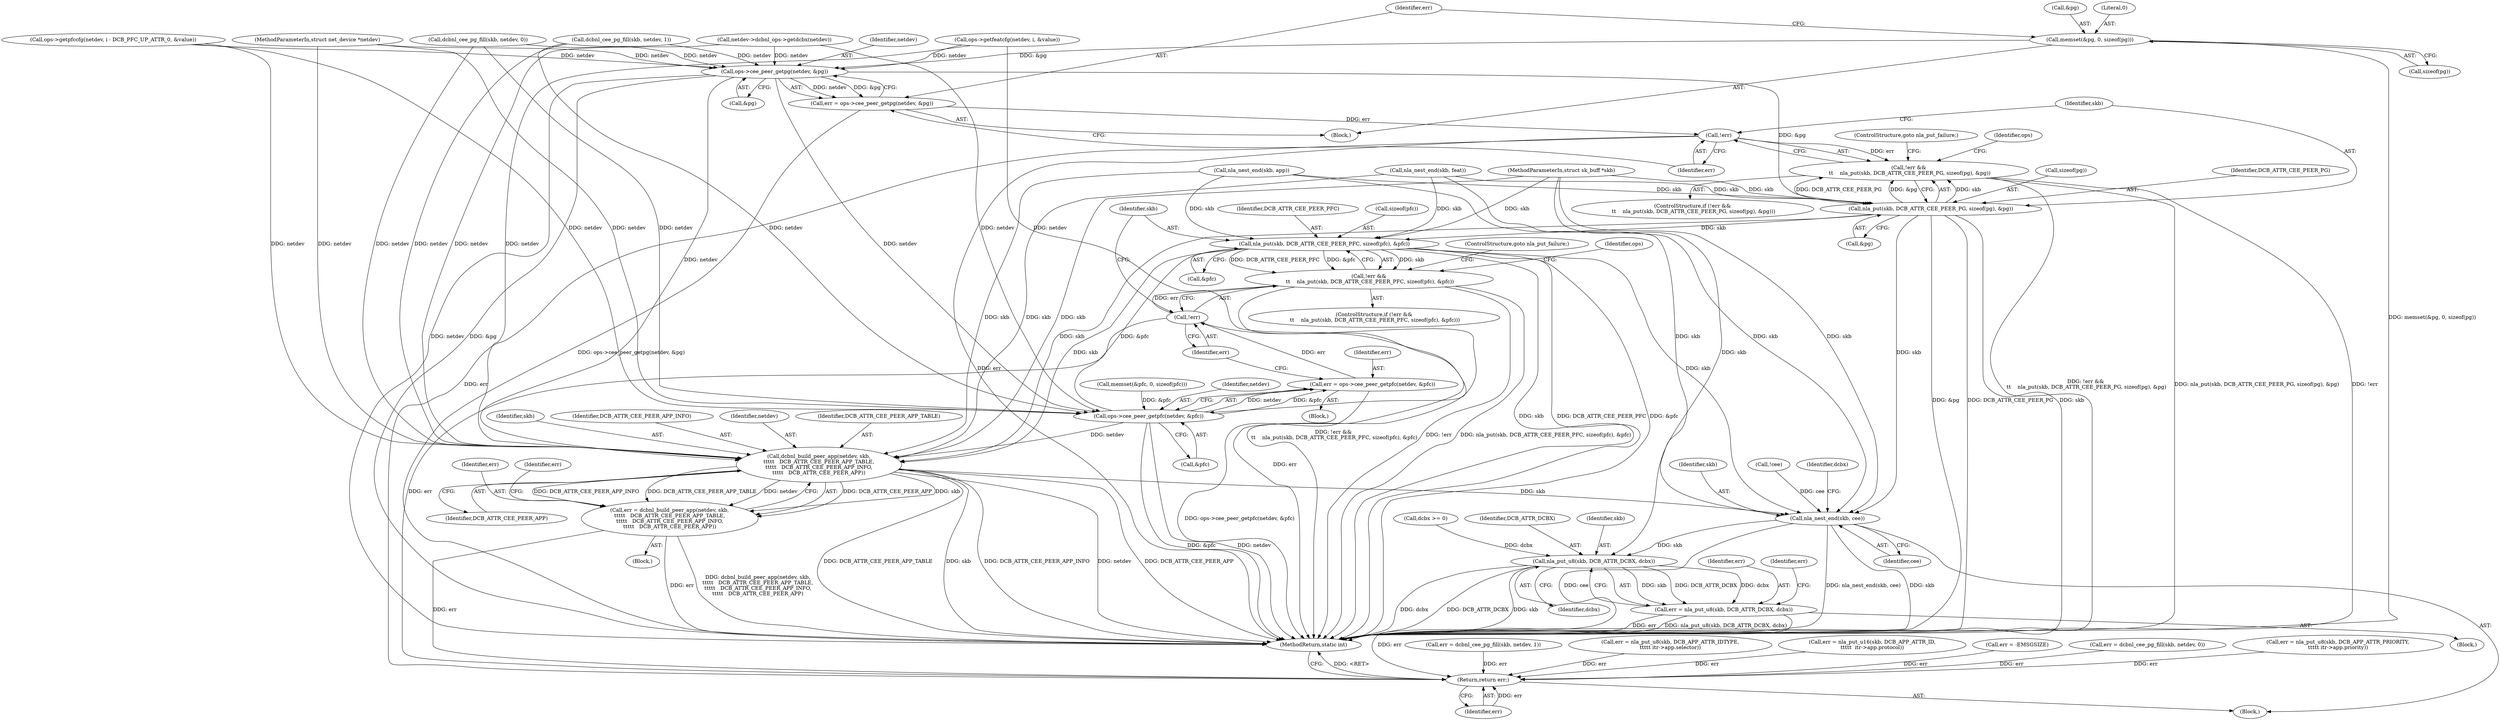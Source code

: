 digraph "0_linux_29cd8ae0e1a39e239a3a7b67da1986add1199fc0@API" {
"1000364" [label="(Call,memset(&pg, 0, sizeof(pg)))"];
"1000372" [label="(Call,ops->cee_peer_getpg(netdev, &pg))"];
"1000370" [label="(Call,err = ops->cee_peer_getpg(netdev, &pg))"];
"1000378" [label="(Call,!err)"];
"1000377" [label="(Call,!err &&\n \t\t    nla_put(skb, DCB_ATTR_CEE_PEER_PG, sizeof(pg), &pg))"];
"1000462" [label="(Return,return err;)"];
"1000380" [label="(Call,nla_put(skb, DCB_ATTR_CEE_PEER_PG, sizeof(pg), &pg))"];
"1000410" [label="(Call,nla_put(skb, DCB_ATTR_CEE_PEER_PFC, sizeof(pfc), &pfc))"];
"1000407" [label="(Call,!err &&\n \t\t    nla_put(skb, DCB_ATTR_CEE_PEER_PFC, sizeof(pfc), &pfc))"];
"1000429" [label="(Call,dcbnl_build_peer_app(netdev, skb,\n\t\t\t\t\t   DCB_ATTR_CEE_PEER_APP_TABLE,\n\t\t\t\t\t   DCB_ATTR_CEE_PEER_APP_INFO,\n\t\t\t\t\t   DCB_ATTR_CEE_PEER_APP))"];
"1000427" [label="(Call,err = dcbnl_build_peer_app(netdev, skb,\n\t\t\t\t\t   DCB_ATTR_CEE_PEER_APP_TABLE,\n\t\t\t\t\t   DCB_ATTR_CEE_PEER_APP_INFO,\n\t\t\t\t\t   DCB_ATTR_CEE_PEER_APP))"];
"1000438" [label="(Call,nla_nest_end(skb, cee))"];
"1000448" [label="(Call,nla_put_u8(skb, DCB_ATTR_DCBX, dcbx))"];
"1000446" [label="(Call,err = nla_put_u8(skb, DCB_ATTR_DCBX, dcbx))"];
"1000402" [label="(Call,ops->cee_peer_getpfc(netdev, &pfc))"];
"1000400" [label="(Call,err = ops->cee_peer_getpfc(netdev, &pfc))"];
"1000408" [label="(Call,!err)"];
"1000365" [label="(Call,&pg)"];
"1000404" [label="(Call,&pfc)"];
"1000381" [label="(Identifier,skb)"];
"1000438" [label="(Call,nla_nest_end(skb, cee))"];
"1000362" [label="(Block,)"];
"1000141" [label="(Call,!cee)"];
"1000428" [label="(Identifier,err)"];
"1000373" [label="(Identifier,netdev)"];
"1000449" [label="(Identifier,skb)"];
"1000409" [label="(Identifier,err)"];
"1000205" [label="(Call,ops->getpfccfg(netdev, i - DCB_PFC_UP_ATTR_0, &value))"];
"1000445" [label="(Block,)"];
"1000153" [label="(Call,err = dcbnl_cee_pg_fill(skb, netdev, 1))"];
"1000417" [label="(ControlStructure,goto nla_put_failure;)"];
"1000108" [label="(MethodParameterIn,struct net_device *netdev)"];
"1000408" [label="(Call,!err)"];
"1000387" [label="(ControlStructure,goto nla_put_failure;)"];
"1000412" [label="(Identifier,DCB_ATTR_CEE_PEER_PFC)"];
"1000443" [label="(Identifier,dcbx)"];
"1000173" [label="(Call,dcbnl_cee_pg_fill(skb, netdev, 0))"];
"1000155" [label="(Call,dcbnl_cee_pg_fill(skb, netdev, 1))"];
"1000462" [label="(Return,return err;)"];
"1000436" [label="(Identifier,err)"];
"1000253" [label="(Call,err = nla_put_u8(skb, DCB_APP_ATTR_IDTYPE,\n\t\t\t\t\t itr->app.selector))"];
"1000266" [label="(Call,err = nla_put_u16(skb, DCB_APP_ATTR_ID,\n\t\t\t\t\t  itr->app.protocol))"];
"1000374" [label="(Call,&pg)"];
"1000447" [label="(Identifier,err)"];
"1000464" [label="(MethodReturn,static int)"];
"1000440" [label="(Identifier,cee)"];
"1000411" [label="(Identifier,skb)"];
"1000421" [label="(Identifier,ops)"];
"1000370" [label="(Call,err = ops->cee_peer_getpg(netdev, &pg))"];
"1000383" [label="(Call,sizeof(pg))"];
"1000355" [label="(Call,nla_nest_end(skb, feat))"];
"1000377" [label="(Call,!err &&\n \t\t    nla_put(skb, DCB_ATTR_CEE_PEER_PG, sizeof(pg), &pg))"];
"1000406" [label="(ControlStructure,if (!err &&\n \t\t    nla_put(skb, DCB_ATTR_CEE_PEER_PFC, sizeof(pfc), &pfc)))"];
"1000415" [label="(Call,&pfc)"];
"1000382" [label="(Identifier,DCB_ATTR_CEE_PEER_PG)"];
"1000439" [label="(Identifier,skb)"];
"1000378" [label="(Call,!err)"];
"1000107" [label="(MethodParameterIn,struct sk_buff *skb)"];
"1000442" [label="(Call,dcbx >= 0)"];
"1000394" [label="(Call,memset(&pfc, 0, sizeof(pfc)))"];
"1000401" [label="(Identifier,err)"];
"1000413" [label="(Call,sizeof(pfc))"];
"1000407" [label="(Call,!err &&\n \t\t    nla_put(skb, DCB_ATTR_CEE_PEER_PFC, sizeof(pfc), &pfc))"];
"1000371" [label="(Identifier,err)"];
"1000367" [label="(Literal,0)"];
"1000376" [label="(ControlStructure,if (!err &&\n \t\t    nla_put(skb, DCB_ATTR_CEE_PEER_PG, sizeof(pg), &pg)))"];
"1000364" [label="(Call,memset(&pg, 0, sizeof(pg)))"];
"1000429" [label="(Call,dcbnl_build_peer_app(netdev, skb,\n\t\t\t\t\t   DCB_ATTR_CEE_PEER_APP_TABLE,\n\t\t\t\t\t   DCB_ATTR_CEE_PEER_APP_INFO,\n\t\t\t\t\t   DCB_ATTR_CEE_PEER_APP))"];
"1000122" [label="(Call,err = -EMSGSIZE)"];
"1000431" [label="(Identifier,skb)"];
"1000448" [label="(Call,nla_put_u8(skb, DCB_ATTR_DCBX, dcbx))"];
"1000427" [label="(Call,err = dcbnl_build_peer_app(netdev, skb,\n\t\t\t\t\t   DCB_ATTR_CEE_PEER_APP_TABLE,\n\t\t\t\t\t   DCB_ATTR_CEE_PEER_APP_INFO,\n\t\t\t\t\t   DCB_ATTR_CEE_PEER_APP))"];
"1000433" [label="(Identifier,DCB_ATTR_CEE_PEER_APP_INFO)"];
"1000345" [label="(Call,ops->getfeatcfg(netdev, i, &value))"];
"1000450" [label="(Identifier,DCB_ATTR_DCBX)"];
"1000463" [label="(Identifier,err)"];
"1000306" [label="(Call,netdev->dcbnl_ops->getdcbx(netdev))"];
"1000295" [label="(Call,nla_nest_end(skb, app))"];
"1000430" [label="(Identifier,netdev)"];
"1000453" [label="(Identifier,err)"];
"1000390" [label="(Identifier,ops)"];
"1000392" [label="(Block,)"];
"1000446" [label="(Call,err = nla_put_u8(skb, DCB_ATTR_DCBX, dcbx))"];
"1000171" [label="(Call,err = dcbnl_cee_pg_fill(skb, netdev, 0))"];
"1000410" [label="(Call,nla_put(skb, DCB_ATTR_CEE_PEER_PFC, sizeof(pfc), &pfc))"];
"1000380" [label="(Call,nla_put(skb, DCB_ATTR_CEE_PEER_PG, sizeof(pg), &pg))"];
"1000403" [label="(Identifier,netdev)"];
"1000279" [label="(Call,err = nla_put_u8(skb, DCB_APP_ATTR_PRIORITY,\n\t\t\t\t\t itr->app.priority))"];
"1000432" [label="(Identifier,DCB_ATTR_CEE_PEER_APP_TABLE)"];
"1000451" [label="(Identifier,dcbx)"];
"1000434" [label="(Identifier,DCB_ATTR_CEE_PEER_APP)"];
"1000402" [label="(Call,ops->cee_peer_getpfc(netdev, &pfc))"];
"1000385" [label="(Call,&pg)"];
"1000109" [label="(Block,)"];
"1000379" [label="(Identifier,err)"];
"1000426" [label="(Block,)"];
"1000368" [label="(Call,sizeof(pg))"];
"1000372" [label="(Call,ops->cee_peer_getpg(netdev, &pg))"];
"1000400" [label="(Call,err = ops->cee_peer_getpfc(netdev, &pfc))"];
"1000364" -> "1000362"  [label="AST: "];
"1000364" -> "1000368"  [label="CFG: "];
"1000365" -> "1000364"  [label="AST: "];
"1000367" -> "1000364"  [label="AST: "];
"1000368" -> "1000364"  [label="AST: "];
"1000371" -> "1000364"  [label="CFG: "];
"1000364" -> "1000464"  [label="DDG: memset(&pg, 0, sizeof(pg))"];
"1000364" -> "1000372"  [label="DDG: &pg"];
"1000372" -> "1000370"  [label="AST: "];
"1000372" -> "1000374"  [label="CFG: "];
"1000373" -> "1000372"  [label="AST: "];
"1000374" -> "1000372"  [label="AST: "];
"1000370" -> "1000372"  [label="CFG: "];
"1000372" -> "1000464"  [label="DDG: netdev"];
"1000372" -> "1000464"  [label="DDG: &pg"];
"1000372" -> "1000370"  [label="DDG: netdev"];
"1000372" -> "1000370"  [label="DDG: &pg"];
"1000155" -> "1000372"  [label="DDG: netdev"];
"1000345" -> "1000372"  [label="DDG: netdev"];
"1000173" -> "1000372"  [label="DDG: netdev"];
"1000205" -> "1000372"  [label="DDG: netdev"];
"1000306" -> "1000372"  [label="DDG: netdev"];
"1000108" -> "1000372"  [label="DDG: netdev"];
"1000372" -> "1000380"  [label="DDG: &pg"];
"1000372" -> "1000402"  [label="DDG: netdev"];
"1000372" -> "1000429"  [label="DDG: netdev"];
"1000370" -> "1000362"  [label="AST: "];
"1000371" -> "1000370"  [label="AST: "];
"1000379" -> "1000370"  [label="CFG: "];
"1000370" -> "1000464"  [label="DDG: ops->cee_peer_getpg(netdev, &pg)"];
"1000370" -> "1000378"  [label="DDG: err"];
"1000378" -> "1000377"  [label="AST: "];
"1000378" -> "1000379"  [label="CFG: "];
"1000379" -> "1000378"  [label="AST: "];
"1000381" -> "1000378"  [label="CFG: "];
"1000377" -> "1000378"  [label="CFG: "];
"1000378" -> "1000464"  [label="DDG: err"];
"1000378" -> "1000377"  [label="DDG: err"];
"1000378" -> "1000462"  [label="DDG: err"];
"1000377" -> "1000376"  [label="AST: "];
"1000377" -> "1000380"  [label="CFG: "];
"1000380" -> "1000377"  [label="AST: "];
"1000387" -> "1000377"  [label="CFG: "];
"1000390" -> "1000377"  [label="CFG: "];
"1000377" -> "1000464"  [label="DDG: !err &&\n \t\t    nla_put(skb, DCB_ATTR_CEE_PEER_PG, sizeof(pg), &pg)"];
"1000377" -> "1000464"  [label="DDG: nla_put(skb, DCB_ATTR_CEE_PEER_PG, sizeof(pg), &pg)"];
"1000377" -> "1000464"  [label="DDG: !err"];
"1000380" -> "1000377"  [label="DDG: skb"];
"1000380" -> "1000377"  [label="DDG: DCB_ATTR_CEE_PEER_PG"];
"1000380" -> "1000377"  [label="DDG: &pg"];
"1000462" -> "1000109"  [label="AST: "];
"1000462" -> "1000463"  [label="CFG: "];
"1000463" -> "1000462"  [label="AST: "];
"1000464" -> "1000462"  [label="CFG: "];
"1000462" -> "1000464"  [label="DDG: <RET>"];
"1000463" -> "1000462"  [label="DDG: err"];
"1000427" -> "1000462"  [label="DDG: err"];
"1000171" -> "1000462"  [label="DDG: err"];
"1000279" -> "1000462"  [label="DDG: err"];
"1000408" -> "1000462"  [label="DDG: err"];
"1000253" -> "1000462"  [label="DDG: err"];
"1000122" -> "1000462"  [label="DDG: err"];
"1000266" -> "1000462"  [label="DDG: err"];
"1000153" -> "1000462"  [label="DDG: err"];
"1000446" -> "1000462"  [label="DDG: err"];
"1000380" -> "1000385"  [label="CFG: "];
"1000381" -> "1000380"  [label="AST: "];
"1000382" -> "1000380"  [label="AST: "];
"1000383" -> "1000380"  [label="AST: "];
"1000385" -> "1000380"  [label="AST: "];
"1000380" -> "1000464"  [label="DDG: DCB_ATTR_CEE_PEER_PG"];
"1000380" -> "1000464"  [label="DDG: skb"];
"1000380" -> "1000464"  [label="DDG: &pg"];
"1000355" -> "1000380"  [label="DDG: skb"];
"1000295" -> "1000380"  [label="DDG: skb"];
"1000107" -> "1000380"  [label="DDG: skb"];
"1000380" -> "1000410"  [label="DDG: skb"];
"1000380" -> "1000429"  [label="DDG: skb"];
"1000380" -> "1000438"  [label="DDG: skb"];
"1000410" -> "1000407"  [label="AST: "];
"1000410" -> "1000415"  [label="CFG: "];
"1000411" -> "1000410"  [label="AST: "];
"1000412" -> "1000410"  [label="AST: "];
"1000413" -> "1000410"  [label="AST: "];
"1000415" -> "1000410"  [label="AST: "];
"1000407" -> "1000410"  [label="CFG: "];
"1000410" -> "1000464"  [label="DDG: skb"];
"1000410" -> "1000464"  [label="DDG: DCB_ATTR_CEE_PEER_PFC"];
"1000410" -> "1000464"  [label="DDG: &pfc"];
"1000410" -> "1000407"  [label="DDG: skb"];
"1000410" -> "1000407"  [label="DDG: DCB_ATTR_CEE_PEER_PFC"];
"1000410" -> "1000407"  [label="DDG: &pfc"];
"1000355" -> "1000410"  [label="DDG: skb"];
"1000295" -> "1000410"  [label="DDG: skb"];
"1000107" -> "1000410"  [label="DDG: skb"];
"1000402" -> "1000410"  [label="DDG: &pfc"];
"1000410" -> "1000429"  [label="DDG: skb"];
"1000410" -> "1000438"  [label="DDG: skb"];
"1000407" -> "1000406"  [label="AST: "];
"1000407" -> "1000408"  [label="CFG: "];
"1000408" -> "1000407"  [label="AST: "];
"1000417" -> "1000407"  [label="CFG: "];
"1000421" -> "1000407"  [label="CFG: "];
"1000407" -> "1000464"  [label="DDG: !err &&\n \t\t    nla_put(skb, DCB_ATTR_CEE_PEER_PFC, sizeof(pfc), &pfc)"];
"1000407" -> "1000464"  [label="DDG: !err"];
"1000407" -> "1000464"  [label="DDG: nla_put(skb, DCB_ATTR_CEE_PEER_PFC, sizeof(pfc), &pfc)"];
"1000408" -> "1000407"  [label="DDG: err"];
"1000429" -> "1000427"  [label="AST: "];
"1000429" -> "1000434"  [label="CFG: "];
"1000430" -> "1000429"  [label="AST: "];
"1000431" -> "1000429"  [label="AST: "];
"1000432" -> "1000429"  [label="AST: "];
"1000433" -> "1000429"  [label="AST: "];
"1000434" -> "1000429"  [label="AST: "];
"1000427" -> "1000429"  [label="CFG: "];
"1000429" -> "1000464"  [label="DDG: DCB_ATTR_CEE_PEER_APP"];
"1000429" -> "1000464"  [label="DDG: DCB_ATTR_CEE_PEER_APP_TABLE"];
"1000429" -> "1000464"  [label="DDG: skb"];
"1000429" -> "1000464"  [label="DDG: DCB_ATTR_CEE_PEER_APP_INFO"];
"1000429" -> "1000464"  [label="DDG: netdev"];
"1000429" -> "1000427"  [label="DDG: DCB_ATTR_CEE_PEER_APP"];
"1000429" -> "1000427"  [label="DDG: skb"];
"1000429" -> "1000427"  [label="DDG: DCB_ATTR_CEE_PEER_APP_INFO"];
"1000429" -> "1000427"  [label="DDG: DCB_ATTR_CEE_PEER_APP_TABLE"];
"1000429" -> "1000427"  [label="DDG: netdev"];
"1000155" -> "1000429"  [label="DDG: netdev"];
"1000402" -> "1000429"  [label="DDG: netdev"];
"1000345" -> "1000429"  [label="DDG: netdev"];
"1000173" -> "1000429"  [label="DDG: netdev"];
"1000205" -> "1000429"  [label="DDG: netdev"];
"1000306" -> "1000429"  [label="DDG: netdev"];
"1000108" -> "1000429"  [label="DDG: netdev"];
"1000355" -> "1000429"  [label="DDG: skb"];
"1000295" -> "1000429"  [label="DDG: skb"];
"1000107" -> "1000429"  [label="DDG: skb"];
"1000429" -> "1000438"  [label="DDG: skb"];
"1000427" -> "1000426"  [label="AST: "];
"1000428" -> "1000427"  [label="AST: "];
"1000436" -> "1000427"  [label="CFG: "];
"1000427" -> "1000464"  [label="DDG: err"];
"1000427" -> "1000464"  [label="DDG: dcbnl_build_peer_app(netdev, skb,\n\t\t\t\t\t   DCB_ATTR_CEE_PEER_APP_TABLE,\n\t\t\t\t\t   DCB_ATTR_CEE_PEER_APP_INFO,\n\t\t\t\t\t   DCB_ATTR_CEE_PEER_APP)"];
"1000438" -> "1000109"  [label="AST: "];
"1000438" -> "1000440"  [label="CFG: "];
"1000439" -> "1000438"  [label="AST: "];
"1000440" -> "1000438"  [label="AST: "];
"1000443" -> "1000438"  [label="CFG: "];
"1000438" -> "1000464"  [label="DDG: cee"];
"1000438" -> "1000464"  [label="DDG: nla_nest_end(skb, cee)"];
"1000438" -> "1000464"  [label="DDG: skb"];
"1000355" -> "1000438"  [label="DDG: skb"];
"1000295" -> "1000438"  [label="DDG: skb"];
"1000107" -> "1000438"  [label="DDG: skb"];
"1000141" -> "1000438"  [label="DDG: cee"];
"1000438" -> "1000448"  [label="DDG: skb"];
"1000448" -> "1000446"  [label="AST: "];
"1000448" -> "1000451"  [label="CFG: "];
"1000449" -> "1000448"  [label="AST: "];
"1000450" -> "1000448"  [label="AST: "];
"1000451" -> "1000448"  [label="AST: "];
"1000446" -> "1000448"  [label="CFG: "];
"1000448" -> "1000464"  [label="DDG: DCB_ATTR_DCBX"];
"1000448" -> "1000464"  [label="DDG: skb"];
"1000448" -> "1000464"  [label="DDG: dcbx"];
"1000448" -> "1000446"  [label="DDG: skb"];
"1000448" -> "1000446"  [label="DDG: DCB_ATTR_DCBX"];
"1000448" -> "1000446"  [label="DDG: dcbx"];
"1000107" -> "1000448"  [label="DDG: skb"];
"1000442" -> "1000448"  [label="DDG: dcbx"];
"1000446" -> "1000445"  [label="AST: "];
"1000447" -> "1000446"  [label="AST: "];
"1000453" -> "1000446"  [label="CFG: "];
"1000446" -> "1000464"  [label="DDG: err"];
"1000446" -> "1000464"  [label="DDG: nla_put_u8(skb, DCB_ATTR_DCBX, dcbx)"];
"1000402" -> "1000400"  [label="AST: "];
"1000402" -> "1000404"  [label="CFG: "];
"1000403" -> "1000402"  [label="AST: "];
"1000404" -> "1000402"  [label="AST: "];
"1000400" -> "1000402"  [label="CFG: "];
"1000402" -> "1000464"  [label="DDG: &pfc"];
"1000402" -> "1000464"  [label="DDG: netdev"];
"1000402" -> "1000400"  [label="DDG: netdev"];
"1000402" -> "1000400"  [label="DDG: &pfc"];
"1000155" -> "1000402"  [label="DDG: netdev"];
"1000345" -> "1000402"  [label="DDG: netdev"];
"1000173" -> "1000402"  [label="DDG: netdev"];
"1000205" -> "1000402"  [label="DDG: netdev"];
"1000306" -> "1000402"  [label="DDG: netdev"];
"1000108" -> "1000402"  [label="DDG: netdev"];
"1000394" -> "1000402"  [label="DDG: &pfc"];
"1000400" -> "1000392"  [label="AST: "];
"1000401" -> "1000400"  [label="AST: "];
"1000409" -> "1000400"  [label="CFG: "];
"1000400" -> "1000464"  [label="DDG: ops->cee_peer_getpfc(netdev, &pfc)"];
"1000400" -> "1000408"  [label="DDG: err"];
"1000408" -> "1000409"  [label="CFG: "];
"1000409" -> "1000408"  [label="AST: "];
"1000411" -> "1000408"  [label="CFG: "];
"1000408" -> "1000464"  [label="DDG: err"];
}
